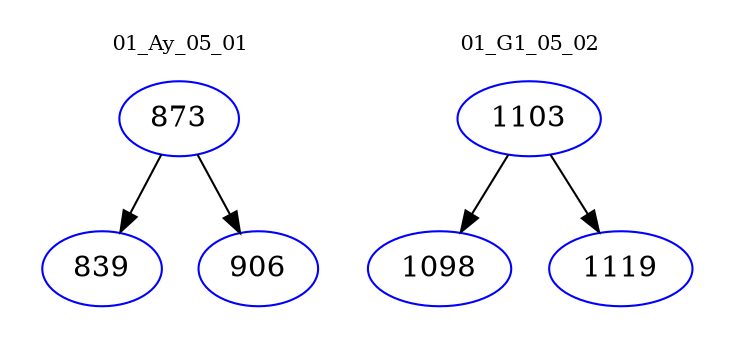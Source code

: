 digraph{
subgraph cluster_0 {
color = white
label = "01_Ay_05_01";
fontsize=10;
T0_873 [label="873", color="blue"]
T0_873 -> T0_839 [color="black"]
T0_839 [label="839", color="blue"]
T0_873 -> T0_906 [color="black"]
T0_906 [label="906", color="blue"]
}
subgraph cluster_1 {
color = white
label = "01_G1_05_02";
fontsize=10;
T1_1103 [label="1103", color="blue"]
T1_1103 -> T1_1098 [color="black"]
T1_1098 [label="1098", color="blue"]
T1_1103 -> T1_1119 [color="black"]
T1_1119 [label="1119", color="blue"]
}
}
